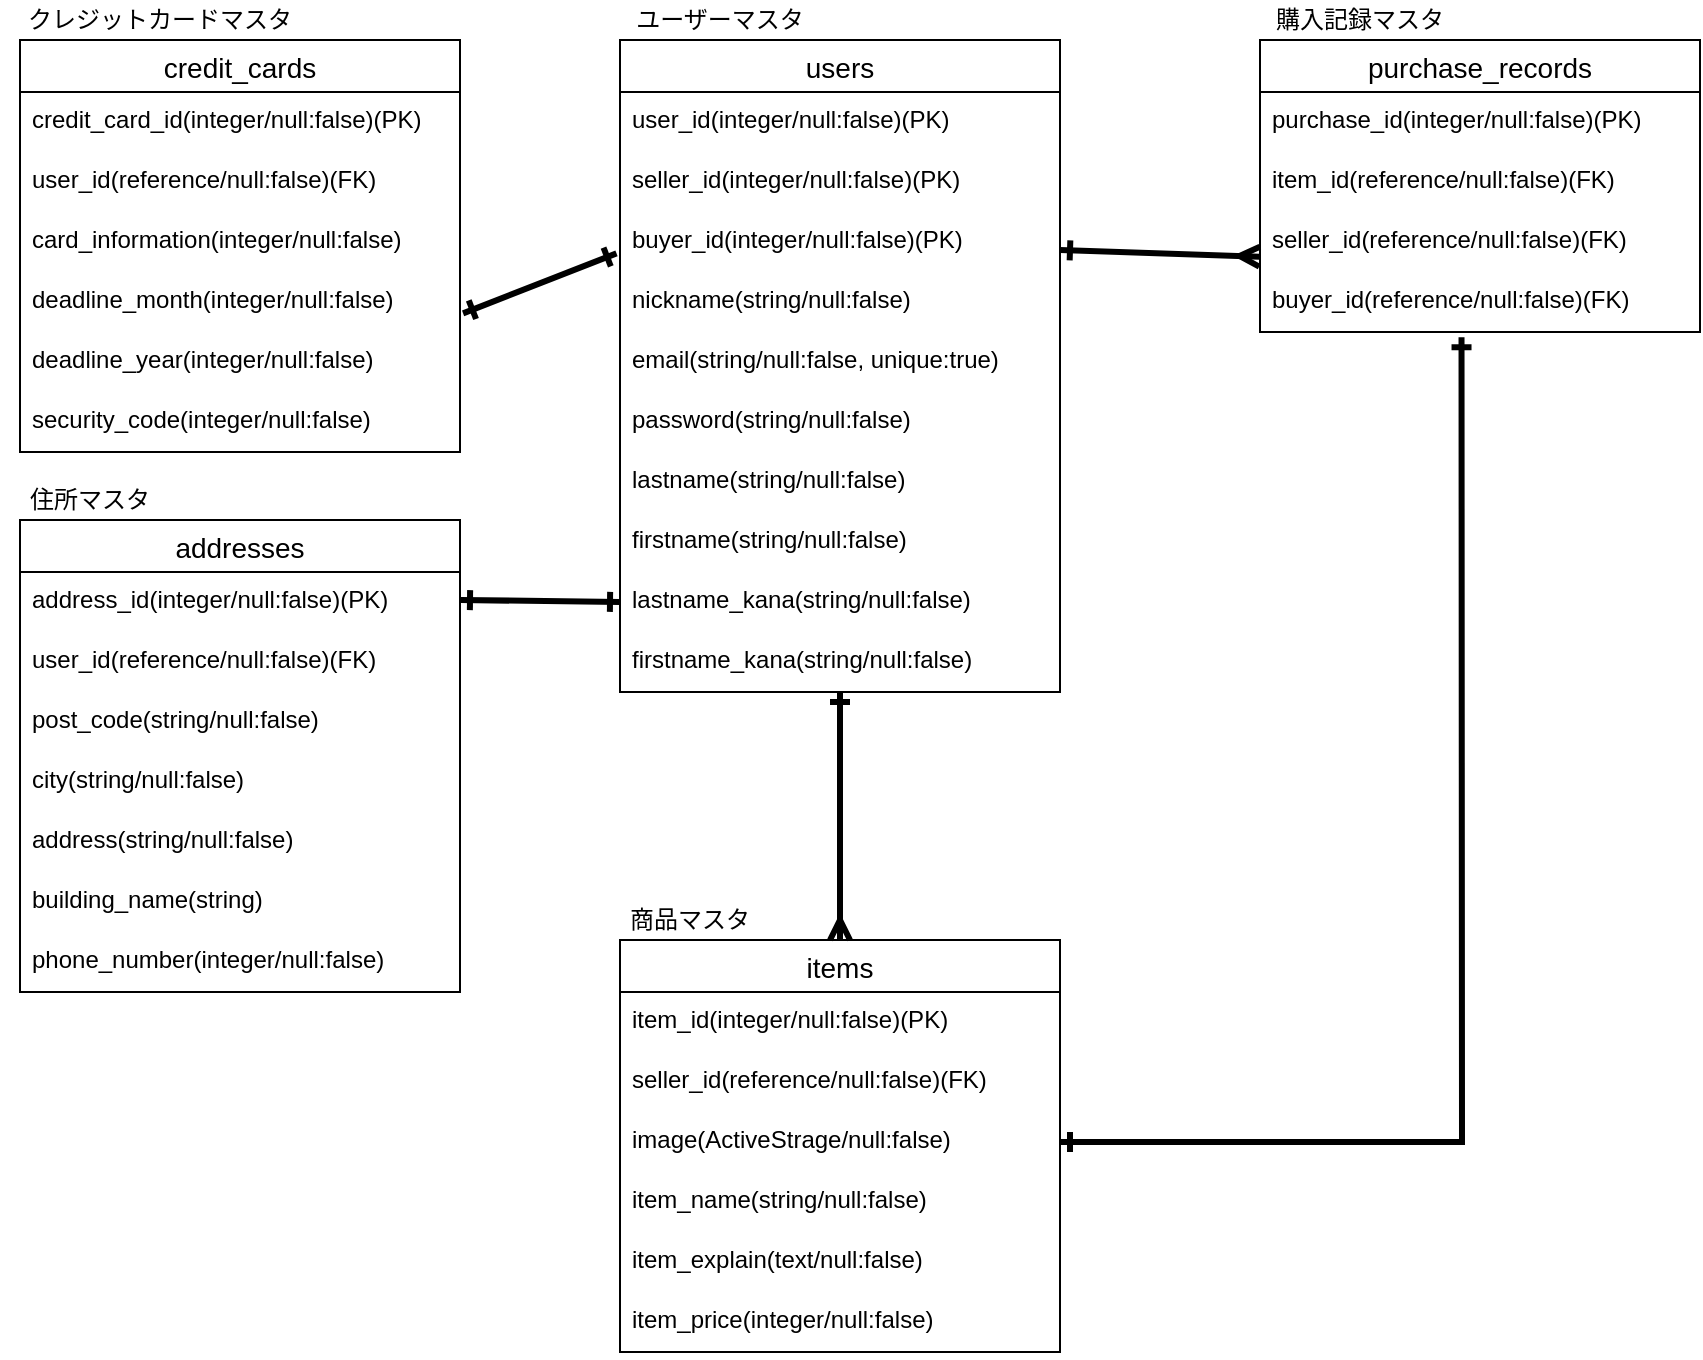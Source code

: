 <mxfile version="14.2.4" type="embed">
    <diagram id="W96n9dNAcHHHEB7YRL0I" name="ページ1">
        <mxGraphModel dx="1726" dy="1075" grid="1" gridSize="10" guides="1" tooltips="1" connect="1" arrows="1" fold="1" page="1" pageScale="1" pageWidth="850" pageHeight="1100" math="0" shadow="0">
            <root>
                <mxCell id="0"/>
                <mxCell id="1" parent="0"/>
                <mxCell id="15" value="addresses" style="swimlane;fontStyle=0;childLayout=stackLayout;horizontal=1;startSize=26;horizontalStack=0;resizeParent=1;resizeParentMax=0;resizeLast=0;collapsible=1;marginBottom=0;align=center;fontSize=14;" parent="1" vertex="1">
                    <mxGeometry x="-220" y="490" width="220" height="236" as="geometry">
                        <mxRectangle x="50" y="70" width="100" height="26" as="alternateBounds"/>
                    </mxGeometry>
                </mxCell>
                <mxCell id="167" value="address_id(integer/null:false)(PK)" style="text;strokeColor=none;fillColor=none;spacingLeft=4;spacingRight=4;overflow=hidden;rotatable=0;points=[[0,0.5],[1,0.5]];portConstraint=eastwest;fontSize=12;" vertex="1" parent="15">
                    <mxGeometry y="26" width="220" height="30" as="geometry"/>
                </mxCell>
                <mxCell id="153" value="user_id(reference/null:false)(FK)" style="text;strokeColor=none;fillColor=none;spacingLeft=4;spacingRight=4;overflow=hidden;rotatable=0;points=[[0,0.5],[1,0.5]];portConstraint=eastwest;fontSize=12;" vertex="1" parent="15">
                    <mxGeometry y="56" width="220" height="30" as="geometry"/>
                </mxCell>
                <mxCell id="16" value="post_code(string/null:false)" style="text;strokeColor=none;fillColor=none;spacingLeft=4;spacingRight=4;overflow=hidden;rotatable=0;points=[[0,0.5],[1,0.5]];portConstraint=eastwest;fontSize=12;" parent="15" vertex="1">
                    <mxGeometry y="86" width="220" height="30" as="geometry"/>
                </mxCell>
                <mxCell id="18" value="city(string/null:false)" style="text;strokeColor=none;fillColor=none;spacingLeft=4;spacingRight=4;overflow=hidden;rotatable=0;points=[[0,0.5],[1,0.5]];portConstraint=eastwest;fontSize=12;" parent="15" vertex="1">
                    <mxGeometry y="116" width="220" height="30" as="geometry"/>
                </mxCell>
                <mxCell id="42" value="address(string/null:false)" style="text;strokeColor=none;fillColor=none;spacingLeft=4;spacingRight=4;overflow=hidden;rotatable=0;points=[[0,0.5],[1,0.5]];portConstraint=eastwest;fontSize=12;" parent="15" vertex="1">
                    <mxGeometry y="146" width="220" height="30" as="geometry"/>
                </mxCell>
                <mxCell id="43" value="building_name(string)" style="text;strokeColor=none;fillColor=none;spacingLeft=4;spacingRight=4;overflow=hidden;rotatable=0;points=[[0,0.5],[1,0.5]];portConstraint=eastwest;fontSize=12;" parent="15" vertex="1">
                    <mxGeometry y="176" width="220" height="30" as="geometry"/>
                </mxCell>
                <mxCell id="50" value="phone_number(integer/null:false)" style="text;strokeColor=none;fillColor=none;spacingLeft=4;spacingRight=4;overflow=hidden;rotatable=0;points=[[0,0.5],[1,0.5]];portConstraint=eastwest;fontSize=12;" parent="15" vertex="1">
                    <mxGeometry y="206" width="220" height="30" as="geometry"/>
                </mxCell>
                <mxCell id="51" value="users" style="swimlane;fontStyle=0;childLayout=stackLayout;horizontal=1;startSize=26;horizontalStack=0;resizeParent=1;resizeParentMax=0;resizeLast=0;collapsible=1;marginBottom=0;align=center;fontSize=14;" parent="1" vertex="1">
                    <mxGeometry x="80" y="250" width="220" height="326" as="geometry">
                        <mxRectangle x="50" y="70" width="100" height="26" as="alternateBounds"/>
                    </mxGeometry>
                </mxCell>
                <mxCell id="110" value="user_id(integer/null:false)(PK)" style="text;strokeColor=none;fillColor=none;spacingLeft=4;spacingRight=4;overflow=hidden;rotatable=0;points=[[0,0.5],[1,0.5]];portConstraint=eastwest;fontSize=12;" vertex="1" parent="51">
                    <mxGeometry y="26" width="220" height="30" as="geometry"/>
                </mxCell>
                <mxCell id="106" value="seller_id(integer/null:false)(PK)" style="text;strokeColor=none;fillColor=none;spacingLeft=4;spacingRight=4;overflow=hidden;rotatable=0;points=[[0,0.5],[1,0.5]];portConstraint=eastwest;fontSize=12;" vertex="1" parent="51">
                    <mxGeometry y="56" width="220" height="30" as="geometry"/>
                </mxCell>
                <mxCell id="84" value="buyer_id(integer/null:false)(PK)" style="text;strokeColor=none;fillColor=none;spacingLeft=4;spacingRight=4;overflow=hidden;rotatable=0;points=[[0,0.5],[1,0.5]];portConstraint=eastwest;fontSize=12;" vertex="1" parent="51">
                    <mxGeometry y="86" width="220" height="30" as="geometry"/>
                </mxCell>
                <mxCell id="52" value="nickname(string/null:false)" style="text;strokeColor=none;fillColor=none;spacingLeft=4;spacingRight=4;overflow=hidden;rotatable=0;points=[[0,0.5],[1,0.5]];portConstraint=eastwest;fontSize=12;" parent="51" vertex="1">
                    <mxGeometry y="116" width="220" height="30" as="geometry"/>
                </mxCell>
                <mxCell id="53" value="email(string/null:false, unique:true)" style="text;strokeColor=none;fillColor=none;spacingLeft=4;spacingRight=4;overflow=hidden;rotatable=0;points=[[0,0.5],[1,0.5]];portConstraint=eastwest;fontSize=12;" parent="51" vertex="1">
                    <mxGeometry y="146" width="220" height="30" as="geometry"/>
                </mxCell>
                <mxCell id="54" value="password(string/null:false)" style="text;strokeColor=none;fillColor=none;spacingLeft=4;spacingRight=4;overflow=hidden;rotatable=0;points=[[0,0.5],[1,0.5]];portConstraint=eastwest;fontSize=12;" parent="51" vertex="1">
                    <mxGeometry y="176" width="220" height="30" as="geometry"/>
                </mxCell>
                <mxCell id="55" value="lastname(string/null:false)" style="text;strokeColor=none;fillColor=none;spacingLeft=4;spacingRight=4;overflow=hidden;rotatable=0;points=[[0,0.5],[1,0.5]];portConstraint=eastwest;fontSize=12;" parent="51" vertex="1">
                    <mxGeometry y="206" width="220" height="30" as="geometry"/>
                </mxCell>
                <mxCell id="56" value="firstname(string/null:false)" style="text;strokeColor=none;fillColor=none;spacingLeft=4;spacingRight=4;overflow=hidden;rotatable=0;points=[[0,0.5],[1,0.5]];portConstraint=eastwest;fontSize=12;" parent="51" vertex="1">
                    <mxGeometry y="236" width="220" height="30" as="geometry"/>
                </mxCell>
                <mxCell id="59" value="lastname_kana(string/null:false)" style="text;strokeColor=none;fillColor=none;spacingLeft=4;spacingRight=4;overflow=hidden;rotatable=0;points=[[0,0.5],[1,0.5]];portConstraint=eastwest;fontSize=12;" parent="51" vertex="1">
                    <mxGeometry y="266" width="220" height="30" as="geometry"/>
                </mxCell>
                <mxCell id="60" value="firstname_kana(string/null:false)" style="text;strokeColor=none;fillColor=none;spacingLeft=4;spacingRight=4;overflow=hidden;rotatable=0;points=[[0,0.5],[1,0.5]];portConstraint=eastwest;fontSize=12;" parent="51" vertex="1">
                    <mxGeometry y="296" width="220" height="30" as="geometry"/>
                </mxCell>
                <mxCell id="62" value="credit_cards" style="swimlane;fontStyle=0;childLayout=stackLayout;horizontal=1;startSize=26;horizontalStack=0;resizeParent=1;resizeParentMax=0;resizeLast=0;collapsible=1;marginBottom=0;align=center;fontSize=14;" parent="1" vertex="1">
                    <mxGeometry x="-220" y="250" width="220" height="206" as="geometry">
                        <mxRectangle x="50" y="70" width="100" height="26" as="alternateBounds"/>
                    </mxGeometry>
                </mxCell>
                <mxCell id="152" value="credit_card_id(integer/null:false)(PK)" style="text;strokeColor=none;fillColor=none;spacingLeft=4;spacingRight=4;overflow=hidden;rotatable=0;points=[[0,0.5],[1,0.5]];portConstraint=eastwest;fontSize=12;" vertex="1" parent="62">
                    <mxGeometry y="26" width="220" height="30" as="geometry"/>
                </mxCell>
                <mxCell id="166" value="user_id(reference/null:false)(FK)" style="text;strokeColor=none;fillColor=none;spacingLeft=4;spacingRight=4;overflow=hidden;rotatable=0;points=[[0,0.5],[1,0.5]];portConstraint=eastwest;fontSize=12;" vertex="1" parent="62">
                    <mxGeometry y="56" width="220" height="30" as="geometry"/>
                </mxCell>
                <mxCell id="63" value="card_information(integer/null:false)" style="text;strokeColor=none;fillColor=none;spacingLeft=4;spacingRight=4;overflow=hidden;rotatable=0;points=[[0,0.5],[1,0.5]];portConstraint=eastwest;fontSize=12;" parent="62" vertex="1">
                    <mxGeometry y="86" width="220" height="30" as="geometry"/>
                </mxCell>
                <mxCell id="64" value="deadline_month(integer/null:false)" style="text;strokeColor=none;fillColor=none;spacingLeft=4;spacingRight=4;overflow=hidden;rotatable=0;points=[[0,0.5],[1,0.5]];portConstraint=eastwest;fontSize=12;" parent="62" vertex="1">
                    <mxGeometry y="116" width="220" height="30" as="geometry"/>
                </mxCell>
                <mxCell id="65" value="deadline_year(integer/null:false)" style="text;strokeColor=none;fillColor=none;spacingLeft=4;spacingRight=4;overflow=hidden;rotatable=0;points=[[0,0.5],[1,0.5]];portConstraint=eastwest;fontSize=12;" parent="62" vertex="1">
                    <mxGeometry y="146" width="220" height="30" as="geometry"/>
                </mxCell>
                <mxCell id="66" value="security_code(integer/null:false)" style="text;strokeColor=none;fillColor=none;spacingLeft=4;spacingRight=4;overflow=hidden;rotatable=0;points=[[0,0.5],[1,0.5]];portConstraint=eastwest;fontSize=12;" parent="62" vertex="1">
                    <mxGeometry y="176" width="220" height="30" as="geometry"/>
                </mxCell>
                <mxCell id="67" value="" style="endArrow=ERone;html=1;rounded=0;endFill=0;startArrow=ERone;startFill=0;jumpSize=16;strokeWidth=3;entryX=-0.008;entryY=0.689;entryDx=0;entryDy=0;entryPerimeter=0;exitX=1.007;exitY=0.689;exitDx=0;exitDy=0;exitPerimeter=0;" edge="1" parent="1" source="64" target="84">
                    <mxGeometry relative="1" as="geometry">
                        <mxPoint x="10" y="330" as="sourcePoint"/>
                        <mxPoint x="185" y="380" as="targetPoint"/>
                    </mxGeometry>
                </mxCell>
                <mxCell id="68" value="items" style="swimlane;fontStyle=0;childLayout=stackLayout;horizontal=1;startSize=26;horizontalStack=0;resizeParent=1;resizeParentMax=0;resizeLast=0;collapsible=1;marginBottom=0;align=center;fontSize=14;" vertex="1" parent="1">
                    <mxGeometry x="80" y="700" width="220" height="206" as="geometry">
                        <mxRectangle x="50" y="70" width="100" height="26" as="alternateBounds"/>
                    </mxGeometry>
                </mxCell>
                <mxCell id="69" value="item_id(integer/null:false)(PK)" style="text;strokeColor=none;fillColor=none;spacingLeft=4;spacingRight=4;overflow=hidden;rotatable=0;points=[[0,0.5],[1,0.5]];portConstraint=eastwest;fontSize=12;" vertex="1" parent="68">
                    <mxGeometry y="26" width="220" height="30" as="geometry"/>
                </mxCell>
                <mxCell id="159" value="seller_id(reference/null:false)(FK)" style="text;strokeColor=none;fillColor=none;spacingLeft=4;spacingRight=4;overflow=hidden;rotatable=0;points=[[0,0.5],[1,0.5]];portConstraint=eastwest;fontSize=12;" vertex="1" parent="68">
                    <mxGeometry y="56" width="220" height="30" as="geometry"/>
                </mxCell>
                <mxCell id="123" value="image(ActiveStrage/null:false)" style="text;strokeColor=none;fillColor=none;spacingLeft=4;spacingRight=4;overflow=hidden;rotatable=0;points=[[0,0.5],[1,0.5]];portConstraint=eastwest;fontSize=12;" vertex="1" parent="68">
                    <mxGeometry y="86" width="220" height="30" as="geometry"/>
                </mxCell>
                <mxCell id="70" value="item_name(string/null:false)" style="text;strokeColor=none;fillColor=none;spacingLeft=4;spacingRight=4;overflow=hidden;rotatable=0;points=[[0,0.5],[1,0.5]];portConstraint=eastwest;fontSize=12;" vertex="1" parent="68">
                    <mxGeometry y="116" width="220" height="30" as="geometry"/>
                </mxCell>
                <mxCell id="71" value="item_explain(text/null:false)" style="text;strokeColor=none;fillColor=none;spacingLeft=4;spacingRight=4;overflow=hidden;rotatable=0;points=[[0,0.5],[1,0.5]];portConstraint=eastwest;fontSize=12;" vertex="1" parent="68">
                    <mxGeometry y="146" width="220" height="30" as="geometry"/>
                </mxCell>
                <mxCell id="75" value="item_price(integer/null:false)" style="text;strokeColor=none;fillColor=none;spacingLeft=4;spacingRight=4;overflow=hidden;rotatable=0;points=[[0,0.5],[1,0.5]];portConstraint=eastwest;fontSize=12;" vertex="1" parent="68">
                    <mxGeometry y="176" width="220" height="30" as="geometry"/>
                </mxCell>
                <mxCell id="77" value="" style="endArrow=ERmany;html=1;rounded=0;endFill=0;startArrow=ERone;startFill=0;jumpSize=16;strokeWidth=3;exitX=1;exitY=0.5;exitDx=0;exitDy=0;entryX=-0.001;entryY=0.744;entryDx=0;entryDy=0;entryPerimeter=0;" edge="1" parent="1" target="161">
                    <mxGeometry relative="1" as="geometry">
                        <mxPoint x="300" y="355" as="sourcePoint"/>
                        <mxPoint x="390" y="355" as="targetPoint"/>
                    </mxGeometry>
                </mxCell>
                <mxCell id="111" value="ユーザーマスタ" style="text;html=1;strokeColor=none;fillColor=none;align=center;verticalAlign=middle;whiteSpace=wrap;rounded=0;" vertex="1" parent="1">
                    <mxGeometry x="80" y="230" width="100" height="20" as="geometry"/>
                </mxCell>
                <mxCell id="112" value="商品マスタ" style="text;html=1;strokeColor=none;fillColor=none;align=center;verticalAlign=middle;whiteSpace=wrap;rounded=0;" vertex="1" parent="1">
                    <mxGeometry x="80" y="680" width="70" height="20" as="geometry"/>
                </mxCell>
                <mxCell id="113" value="purchase_records" style="swimlane;fontStyle=0;childLayout=stackLayout;horizontal=1;startSize=26;horizontalStack=0;resizeParent=1;resizeParentMax=0;resizeLast=0;collapsible=1;marginBottom=0;align=center;fontSize=14;" vertex="1" parent="1">
                    <mxGeometry x="400" y="250" width="220" height="146" as="geometry">
                        <mxRectangle x="50" y="70" width="100" height="26" as="alternateBounds"/>
                    </mxGeometry>
                </mxCell>
                <mxCell id="165" value="purchase_id(integer/null:false)(PK)" style="text;strokeColor=none;fillColor=none;spacingLeft=4;spacingRight=4;overflow=hidden;rotatable=0;points=[[0,0.5],[1,0.5]];portConstraint=eastwest;fontSize=12;" vertex="1" parent="113">
                    <mxGeometry y="26" width="220" height="30" as="geometry"/>
                </mxCell>
                <mxCell id="160" value="item_id(reference/null:false)(FK)" style="text;strokeColor=none;fillColor=none;spacingLeft=4;spacingRight=4;overflow=hidden;rotatable=0;points=[[0,0.5],[1,0.5]];portConstraint=eastwest;fontSize=12;" vertex="1" parent="113">
                    <mxGeometry y="56" width="220" height="30" as="geometry"/>
                </mxCell>
                <mxCell id="161" value="seller_id(reference/null:false)(FK)" style="text;strokeColor=none;fillColor=none;spacingLeft=4;spacingRight=4;overflow=hidden;rotatable=0;points=[[0,0.5],[1,0.5]];portConstraint=eastwest;fontSize=12;" vertex="1" parent="113">
                    <mxGeometry y="86" width="220" height="30" as="geometry"/>
                </mxCell>
                <mxCell id="162" value="buyer_id(reference/null:false)(FK)" style="text;strokeColor=none;fillColor=none;spacingLeft=4;spacingRight=4;overflow=hidden;rotatable=0;points=[[0,0.5],[1,0.5]];portConstraint=eastwest;fontSize=12;" vertex="1" parent="113">
                    <mxGeometry y="116" width="220" height="30" as="geometry"/>
                </mxCell>
                <mxCell id="122" value="購入記録マスタ" style="text;html=1;strokeColor=none;fillColor=none;align=center;verticalAlign=middle;whiteSpace=wrap;rounded=0;" vertex="1" parent="1">
                    <mxGeometry x="400" y="230" width="100" height="20" as="geometry"/>
                </mxCell>
                <mxCell id="154" value="クレジットカードマスタ" style="text;html=1;strokeColor=none;fillColor=none;align=center;verticalAlign=middle;whiteSpace=wrap;rounded=0;" vertex="1" parent="1">
                    <mxGeometry x="-230" y="230" width="160" height="20" as="geometry"/>
                </mxCell>
                <mxCell id="155" value="住所マスタ" style="text;html=1;strokeColor=none;fillColor=none;align=center;verticalAlign=middle;whiteSpace=wrap;rounded=0;" vertex="1" parent="1">
                    <mxGeometry x="-220" y="470" width="70" height="20" as="geometry"/>
                </mxCell>
                <mxCell id="156" value="" style="endArrow=ERmany;html=1;rounded=0;endFill=0;startArrow=ERone;startFill=0;jumpSize=16;strokeWidth=3;entryX=0.5;entryY=0;entryDx=0;entryDy=0;exitX=0.5;exitY=1;exitDx=0;exitDy=0;" edge="1" parent="1" source="51" target="68">
                    <mxGeometry relative="1" as="geometry">
                        <mxPoint x="310" y="391" as="sourcePoint"/>
                        <mxPoint x="450" y="391" as="targetPoint"/>
                    </mxGeometry>
                </mxCell>
                <mxCell id="164" value="" style="endArrow=ERone;html=1;rounded=0;endFill=0;startArrow=ERone;startFill=0;jumpSize=16;strokeWidth=3;entryX=0;entryY=0.5;entryDx=0;entryDy=0;exitX=1.007;exitY=0.689;exitDx=0;exitDy=0;exitPerimeter=0;" edge="1" parent="1" target="59">
                    <mxGeometry relative="1" as="geometry">
                        <mxPoint x="-3.553e-14" y="530.0" as="sourcePoint"/>
                        <mxPoint x="76.7" y="530.0" as="targetPoint"/>
                    </mxGeometry>
                </mxCell>
                <mxCell id="168" value="" style="endArrow=ERone;html=1;rounded=0;endFill=0;startArrow=ERone;startFill=0;jumpSize=16;strokeWidth=3;entryX=0.458;entryY=1.087;entryDx=0;entryDy=0;exitX=1;exitY=0.5;exitDx=0;exitDy=0;entryPerimeter=0;" edge="1" parent="1" source="123" target="162">
                    <mxGeometry relative="1" as="geometry">
                        <mxPoint x="610" y="630" as="sourcePoint"/>
                        <mxPoint x="690" y="631" as="targetPoint"/>
                        <Array as="points">
                            <mxPoint x="501" y="801"/>
                        </Array>
                    </mxGeometry>
                </mxCell>
            </root>
        </mxGraphModel>
    </diagram>
</mxfile>